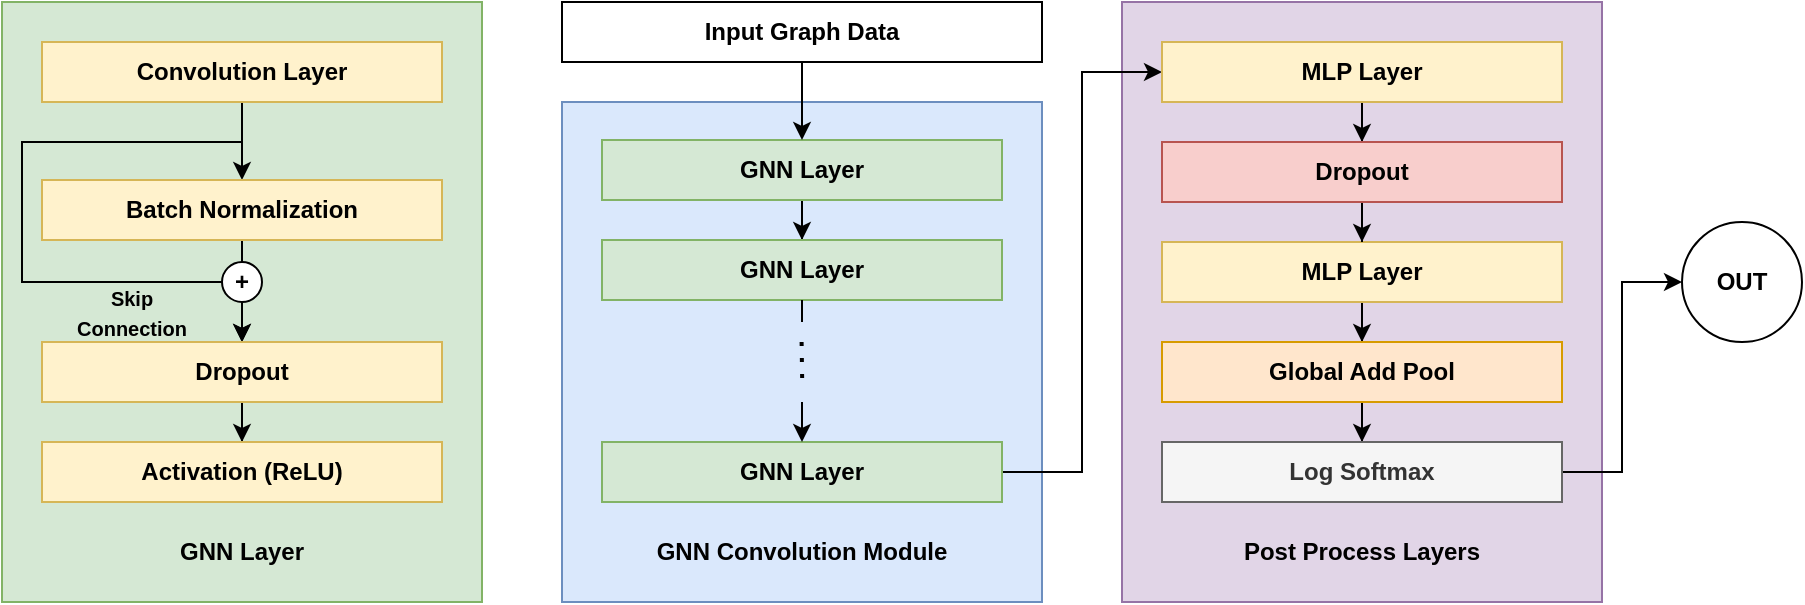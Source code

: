 <mxfile version="21.0.10" type="device"><diagram name="Page-1" id="O8RU3kr2O9z0RFm03QS-"><mxGraphModel dx="1133" dy="663" grid="1" gridSize="10" guides="1" tooltips="1" connect="1" arrows="1" fold="1" page="1" pageScale="1" pageWidth="850" pageHeight="1100" math="0" shadow="0"><root><mxCell id="0"/><mxCell id="1" parent="0"/><mxCell id="7AOSNkgotnju-WmwqQe3-18" value="" style="rounded=0;whiteSpace=wrap;html=1;fillColor=#e1d5e7;strokeColor=#9673a6;" vertex="1" parent="1"><mxGeometry x="570" y="60" width="240" height="300" as="geometry"/></mxCell><mxCell id="7AOSNkgotnju-WmwqQe3-17" value="" style="rounded=0;whiteSpace=wrap;html=1;fillColor=#dae8fc;strokeColor=#6c8ebf;" vertex="1" parent="1"><mxGeometry x="290" y="110" width="240" height="250" as="geometry"/></mxCell><mxCell id="7AOSNkgotnju-WmwqQe3-10" style="edgeStyle=orthogonalEdgeStyle;rounded=0;orthogonalLoop=1;jettySize=auto;html=1;entryX=0.5;entryY=0;entryDx=0;entryDy=0;strokeWidth=1;" edge="1" parent="1" source="7AOSNkgotnju-WmwqQe3-2" target="7AOSNkgotnju-WmwqQe3-3"><mxGeometry relative="1" as="geometry"/></mxCell><mxCell id="7AOSNkgotnju-WmwqQe3-2" value="&lt;b&gt;GNN Layer&lt;br&gt;&lt;/b&gt;" style="rounded=0;whiteSpace=wrap;html=1;fillColor=#d5e8d4;strokeColor=#82b366;" vertex="1" parent="1"><mxGeometry x="310" y="129" width="200" height="30" as="geometry"/></mxCell><mxCell id="7AOSNkgotnju-WmwqQe3-3" value="&lt;b&gt;GNN Layer&lt;br&gt;&lt;/b&gt;" style="rounded=0;whiteSpace=wrap;html=1;fillColor=#d5e8d4;strokeColor=#82b366;" vertex="1" parent="1"><mxGeometry x="310" y="179" width="200" height="30" as="geometry"/></mxCell><mxCell id="7AOSNkgotnju-WmwqQe3-12" value="" style="endArrow=none;html=1;rounded=0;entryX=0.5;entryY=1;entryDx=0;entryDy=0;" edge="1" parent="1"><mxGeometry width="50" height="50" relative="1" as="geometry"><mxPoint x="410" y="220" as="sourcePoint"/><mxPoint x="410" y="209" as="targetPoint"/></mxGeometry></mxCell><mxCell id="7AOSNkgotnju-WmwqQe3-25" style="edgeStyle=orthogonalEdgeStyle;rounded=0;orthogonalLoop=1;jettySize=auto;html=1;entryX=0;entryY=0.5;entryDx=0;entryDy=0;" edge="1" parent="1" source="7AOSNkgotnju-WmwqQe3-13" target="7AOSNkgotnju-WmwqQe3-19"><mxGeometry relative="1" as="geometry"><Array as="points"><mxPoint x="550" y="295"/><mxPoint x="550" y="95"/></Array></mxGeometry></mxCell><mxCell id="7AOSNkgotnju-WmwqQe3-13" value="&lt;b&gt;GNN Layer&lt;br&gt;&lt;/b&gt;" style="rounded=0;whiteSpace=wrap;html=1;fillColor=#d5e8d4;strokeColor=#82b366;" vertex="1" parent="1"><mxGeometry x="310" y="280" width="200" height="30" as="geometry"/></mxCell><mxCell id="7AOSNkgotnju-WmwqQe3-15" value="" style="endArrow=none;dashed=1;html=1;dashPattern=1 3;strokeWidth=2;rounded=0;" edge="1" parent="1"><mxGeometry width="50" height="50" relative="1" as="geometry"><mxPoint x="409.8" y="230" as="sourcePoint"/><mxPoint x="410.09" y="249" as="targetPoint"/></mxGeometry></mxCell><mxCell id="7AOSNkgotnju-WmwqQe3-32" value="" style="edgeStyle=orthogonalEdgeStyle;rounded=0;orthogonalLoop=1;jettySize=auto;html=1;" edge="1" parent="1" source="7AOSNkgotnju-WmwqQe3-19" target="7AOSNkgotnju-WmwqQe3-28"><mxGeometry relative="1" as="geometry"/></mxCell><mxCell id="7AOSNkgotnju-WmwqQe3-19" value="&lt;b&gt;MLP Layer&lt;br&gt;&lt;/b&gt;" style="rounded=0;whiteSpace=wrap;html=1;fillColor=#fff2cc;strokeColor=#d6b656;" vertex="1" parent="1"><mxGeometry x="590" y="80" width="200" height="30" as="geometry"/></mxCell><mxCell id="7AOSNkgotnju-WmwqQe3-36" value="" style="edgeStyle=orthogonalEdgeStyle;rounded=0;orthogonalLoop=1;jettySize=auto;html=1;" edge="1" parent="1" source="7AOSNkgotnju-WmwqQe3-20" target="7AOSNkgotnju-WmwqQe3-35"><mxGeometry relative="1" as="geometry"/></mxCell><mxCell id="7AOSNkgotnju-WmwqQe3-20" value="&lt;b&gt;MLP Layer&lt;br&gt;&lt;/b&gt;" style="rounded=0;whiteSpace=wrap;html=1;fillColor=#fff2cc;strokeColor=#d6b656;" vertex="1" parent="1"><mxGeometry x="590" y="180" width="200" height="30" as="geometry"/></mxCell><mxCell id="7AOSNkgotnju-WmwqQe3-26" value="&lt;b&gt;GNN Convolution Module&lt;br&gt;&lt;/b&gt;" style="text;html=1;strokeColor=none;fillColor=none;align=center;verticalAlign=middle;whiteSpace=wrap;rounded=0;" vertex="1" parent="1"><mxGeometry x="330" y="320" width="160" height="30" as="geometry"/></mxCell><mxCell id="7AOSNkgotnju-WmwqQe3-33" value="" style="edgeStyle=orthogonalEdgeStyle;rounded=0;orthogonalLoop=1;jettySize=auto;html=1;" edge="1" parent="1" source="7AOSNkgotnju-WmwqQe3-28" target="7AOSNkgotnju-WmwqQe3-20"><mxGeometry relative="1" as="geometry"/></mxCell><mxCell id="7AOSNkgotnju-WmwqQe3-28" value="&lt;b&gt;Dropout&lt;/b&gt;" style="rounded=0;whiteSpace=wrap;html=1;fillColor=#f8cecc;strokeColor=#b85450;" vertex="1" parent="1"><mxGeometry x="590" y="130" width="200" height="30" as="geometry"/></mxCell><mxCell id="7AOSNkgotnju-WmwqQe3-38" value="" style="edgeStyle=orthogonalEdgeStyle;rounded=0;orthogonalLoop=1;jettySize=auto;html=1;" edge="1" parent="1" source="7AOSNkgotnju-WmwqQe3-35" target="7AOSNkgotnju-WmwqQe3-37"><mxGeometry relative="1" as="geometry"/></mxCell><mxCell id="7AOSNkgotnju-WmwqQe3-35" value="&lt;b&gt;Global Add Pool&lt;br&gt;&lt;/b&gt;" style="rounded=0;whiteSpace=wrap;html=1;fillColor=#ffe6cc;strokeColor=#d79b00;" vertex="1" parent="1"><mxGeometry x="590" y="230" width="200" height="30" as="geometry"/></mxCell><mxCell id="7AOSNkgotnju-WmwqQe3-41" style="edgeStyle=orthogonalEdgeStyle;rounded=0;orthogonalLoop=1;jettySize=auto;html=1;entryX=0;entryY=0.5;entryDx=0;entryDy=0;" edge="1" parent="1" source="7AOSNkgotnju-WmwqQe3-37" target="7AOSNkgotnju-WmwqQe3-40"><mxGeometry relative="1" as="geometry"/></mxCell><mxCell id="7AOSNkgotnju-WmwqQe3-37" value="&lt;b&gt;Log Softmax&lt;br&gt;&lt;/b&gt;" style="rounded=0;whiteSpace=wrap;html=1;fillColor=#f5f5f5;strokeColor=#666666;fontColor=#333333;" vertex="1" parent="1"><mxGeometry x="590" y="280" width="200" height="30" as="geometry"/></mxCell><mxCell id="7AOSNkgotnju-WmwqQe3-39" value="&lt;b&gt;Post Process Layers&lt;br&gt;&lt;/b&gt;" style="text;html=1;strokeColor=none;fillColor=none;align=center;verticalAlign=middle;whiteSpace=wrap;rounded=0;" vertex="1" parent="1"><mxGeometry x="610" y="320" width="160" height="30" as="geometry"/></mxCell><mxCell id="7AOSNkgotnju-WmwqQe3-40" value="&lt;b&gt;OUT&lt;/b&gt;" style="ellipse;whiteSpace=wrap;html=1;aspect=fixed;" vertex="1" parent="1"><mxGeometry x="850" y="170" width="60" height="60" as="geometry"/></mxCell><mxCell id="7AOSNkgotnju-WmwqQe3-43" value="" style="endArrow=classic;html=1;rounded=0;entryX=0.5;entryY=0;entryDx=0;entryDy=0;" edge="1" parent="1" target="7AOSNkgotnju-WmwqQe3-13"><mxGeometry width="50" height="50" relative="1" as="geometry"><mxPoint x="410" y="260" as="sourcePoint"/><mxPoint x="460" y="210" as="targetPoint"/></mxGeometry></mxCell><mxCell id="7AOSNkgotnju-WmwqQe3-45" style="edgeStyle=orthogonalEdgeStyle;rounded=0;orthogonalLoop=1;jettySize=auto;html=1;entryX=0.5;entryY=0;entryDx=0;entryDy=0;" edge="1" parent="1" source="7AOSNkgotnju-WmwqQe3-44" target="7AOSNkgotnju-WmwqQe3-2"><mxGeometry relative="1" as="geometry"/></mxCell><mxCell id="7AOSNkgotnju-WmwqQe3-44" value="&lt;b&gt;Input Graph Data&lt;br&gt;&lt;/b&gt;" style="rounded=0;whiteSpace=wrap;html=1;" vertex="1" parent="1"><mxGeometry x="290" y="60" width="240" height="30" as="geometry"/></mxCell><mxCell id="7AOSNkgotnju-WmwqQe3-47" value="" style="rounded=0;whiteSpace=wrap;html=1;fillColor=#d5e8d4;strokeColor=#82b366;" vertex="1" parent="1"><mxGeometry x="10" y="60" width="240" height="300" as="geometry"/></mxCell><mxCell id="7AOSNkgotnju-WmwqQe3-48" value="&lt;b&gt;GNN Layer&lt;br&gt;&lt;/b&gt;" style="text;html=1;strokeColor=none;fillColor=none;align=center;verticalAlign=middle;whiteSpace=wrap;rounded=0;" vertex="1" parent="1"><mxGeometry x="50" y="320" width="160" height="30" as="geometry"/></mxCell><mxCell id="7AOSNkgotnju-WmwqQe3-56" value="" style="edgeStyle=orthogonalEdgeStyle;rounded=0;orthogonalLoop=1;jettySize=auto;html=1;" edge="1" parent="1" source="7AOSNkgotnju-WmwqQe3-49" target="7AOSNkgotnju-WmwqQe3-50"><mxGeometry relative="1" as="geometry"/></mxCell><mxCell id="7AOSNkgotnju-WmwqQe3-57" style="edgeStyle=orthogonalEdgeStyle;rounded=0;orthogonalLoop=1;jettySize=auto;html=1;entryX=0.5;entryY=0;entryDx=0;entryDy=0;" edge="1" parent="1" source="7AOSNkgotnju-WmwqQe3-49" target="7AOSNkgotnju-WmwqQe3-51"><mxGeometry relative="1" as="geometry"><mxPoint x="130" y="210" as="targetPoint"/><Array as="points"><mxPoint x="130" y="130"/><mxPoint x="20" y="130"/><mxPoint x="20" y="200"/><mxPoint x="130" y="200"/></Array></mxGeometry></mxCell><mxCell id="7AOSNkgotnju-WmwqQe3-49" value="&lt;b&gt;Convolution Layer&lt;br&gt;&lt;/b&gt;" style="rounded=0;whiteSpace=wrap;html=1;fillColor=#fff2cc;strokeColor=#d6b656;" vertex="1" parent="1"><mxGeometry x="30" y="80" width="200" height="30" as="geometry"/></mxCell><mxCell id="7AOSNkgotnju-WmwqQe3-54" value="" style="edgeStyle=orthogonalEdgeStyle;rounded=0;orthogonalLoop=1;jettySize=auto;html=1;" edge="1" parent="1" source="7AOSNkgotnju-WmwqQe3-50" target="7AOSNkgotnju-WmwqQe3-51"><mxGeometry relative="1" as="geometry"/></mxCell><mxCell id="7AOSNkgotnju-WmwqQe3-50" value="&lt;b&gt;Batch Normalization&lt;br&gt;&lt;/b&gt;" style="rounded=0;whiteSpace=wrap;html=1;fillColor=#fff2cc;strokeColor=#d6b656;" vertex="1" parent="1"><mxGeometry x="30" y="149" width="200" height="30" as="geometry"/></mxCell><mxCell id="7AOSNkgotnju-WmwqQe3-55" value="" style="edgeStyle=orthogonalEdgeStyle;rounded=0;orthogonalLoop=1;jettySize=auto;html=1;" edge="1" parent="1" source="7AOSNkgotnju-WmwqQe3-51" target="7AOSNkgotnju-WmwqQe3-52"><mxGeometry relative="1" as="geometry"/></mxCell><mxCell id="7AOSNkgotnju-WmwqQe3-51" value="&lt;b&gt;Dropout&lt;br&gt;&lt;/b&gt;" style="rounded=0;whiteSpace=wrap;html=1;fillColor=#fff2cc;strokeColor=#d6b656;" vertex="1" parent="1"><mxGeometry x="30" y="230" width="200" height="30" as="geometry"/></mxCell><mxCell id="7AOSNkgotnju-WmwqQe3-52" value="&lt;b&gt;Activation (ReLU)&lt;br&gt;&lt;/b&gt;" style="rounded=0;whiteSpace=wrap;html=1;fillColor=#fff2cc;strokeColor=#d6b656;" vertex="1" parent="1"><mxGeometry x="30" y="280" width="200" height="30" as="geometry"/></mxCell><mxCell id="7AOSNkgotnju-WmwqQe3-58" value="&lt;b&gt;+&lt;/b&gt;" style="ellipse;whiteSpace=wrap;html=1;aspect=fixed;" vertex="1" parent="1"><mxGeometry x="120" y="190" width="20" height="20" as="geometry"/></mxCell><mxCell id="7AOSNkgotnju-WmwqQe3-60" value="&lt;font style=&quot;font-size: 10px;&quot;&gt;&lt;b&gt;Skip Connection&lt;br&gt;&lt;/b&gt;&lt;/font&gt;" style="text;html=1;strokeColor=none;fillColor=none;align=center;verticalAlign=middle;whiteSpace=wrap;rounded=0;" vertex="1" parent="1"><mxGeometry x="40" y="200" width="70" height="30" as="geometry"/></mxCell></root></mxGraphModel></diagram></mxfile>